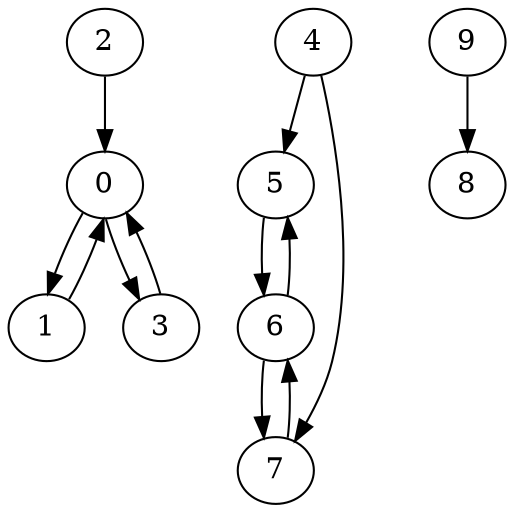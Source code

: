 digraph {
	node [height=0.12, width=0.12];
	edge [len=1.00];
0->1;
0->3;
1->0;
2->0;
3->0;
4->5;
4->7;
5->6;
6->5;
6->7;
7->6;
9->8;

0 [label="\N"];
1 [label="\N"];
2 [label="\N"];
3 [label="\N"];
4 [label="\N"];
5 [label="\N"];
6 [label="\N"];
7 [label="\N"];
8 [label="\N"];
9 [label="\N"];
}
